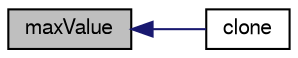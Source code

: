 digraph "maxValue"
{
  bgcolor="transparent";
  edge [fontname="FreeSans",fontsize="10",labelfontname="FreeSans",labelfontsize="10"];
  node [fontname="FreeSans",fontsize="10",shape=record];
  rankdir="LR";
  Node31 [label="maxValue",height=0.2,width=0.4,color="black", fillcolor="grey75", style="filled", fontcolor="black"];
  Node31 -> Node32 [dir="back",color="midnightblue",fontsize="10",style="solid",fontname="FreeSans"];
  Node32 [label="clone",height=0.2,width=0.4,color="black",URL="$a23642.html#a21164a3ff1c6fcc4219312d16afa9c90",tooltip="Construct and return a clone. "];
}
